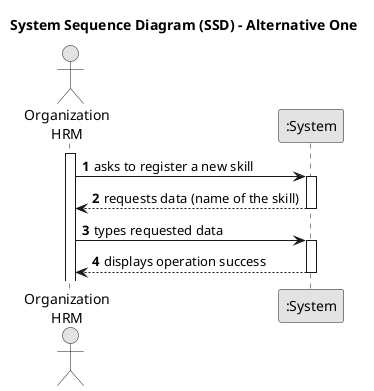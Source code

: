@startuml
skinparam monochrome true
skinparam packageStyle rectangle
skinparam shadowing false

title System Sequence Diagram (SSD) - Alternative One

autonumber

actor "Organization\nHRM" as HRM
participant ":System" as System

activate HRM

    HRM -> System : asks to register a new skill
    activate System

    System --> HRM : requests data (name of the skill)
    deactivate System

    HRM -> System : types requested data
    activate System

        System --> HRM : displays operation success
    deactivate System

@enduml